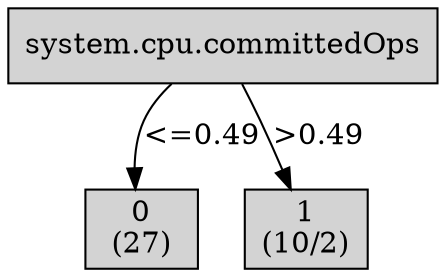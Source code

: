 digraph ID3_Tree {
"0" [shape=box, style=filled, label="system.cpu.committedOps
", weight=1]
"1" [shape=box, style=filled, label="0
(27)
", weight=2]
0 -> 1 [ label = "<=0.49"];
"2" [shape=box, style=filled, label="1
(10/2)
", weight=2]
0 -> 2 [ label = ">0.49"];
{rank=same; 0;};
{rank=same; 1;2;};
}